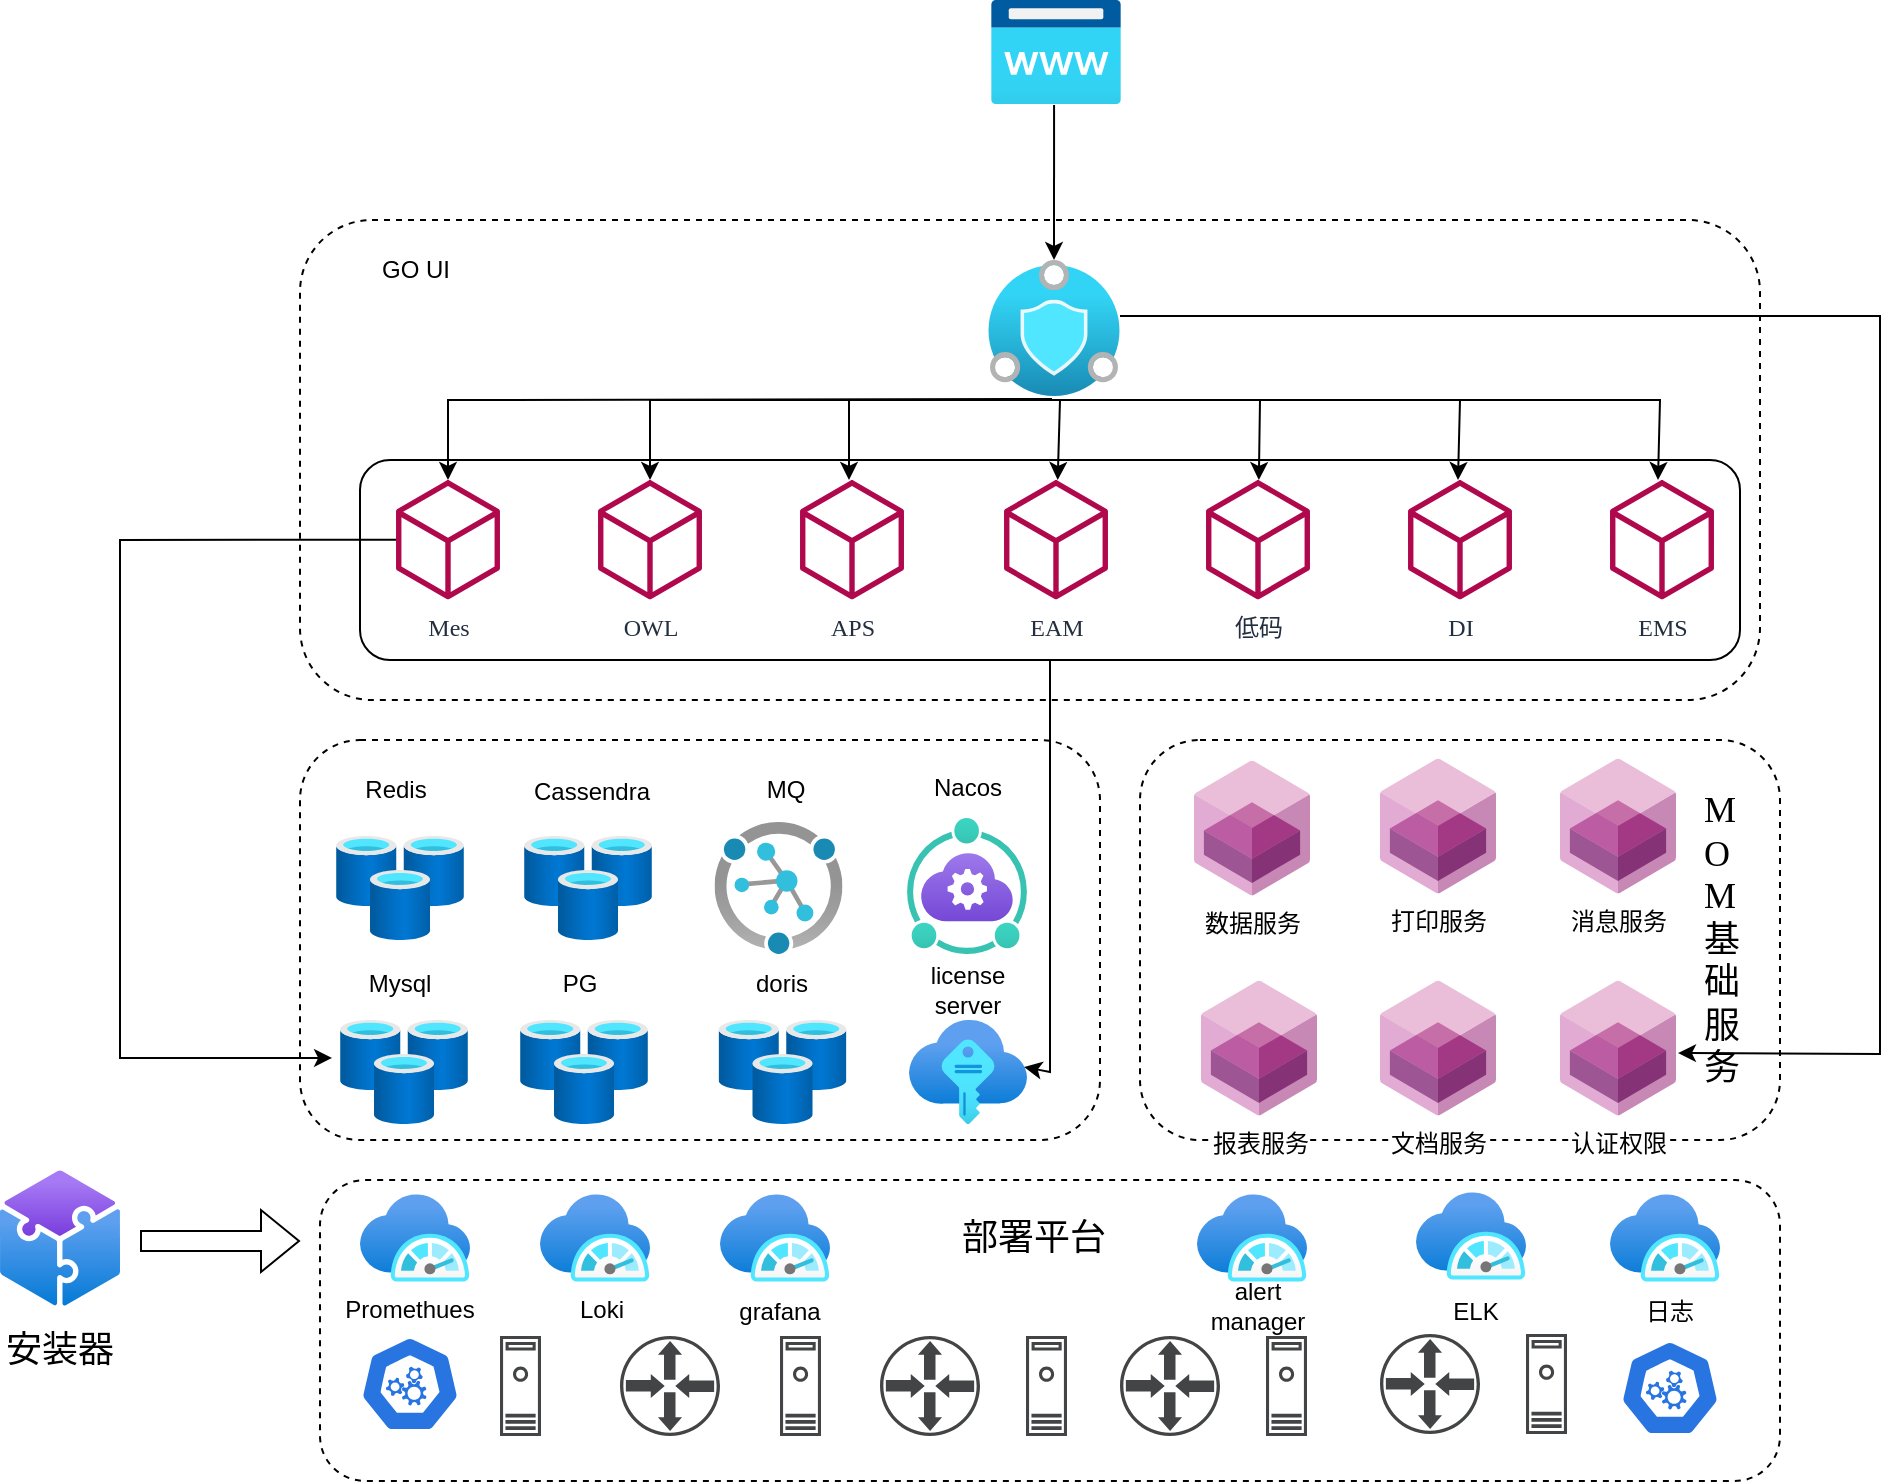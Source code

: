 <mxfile version="21.0.6" type="github">
  <diagram name="第 1 页" id="GkUpRgWgr7WP9c18bXzO">
    <mxGraphModel dx="1909" dy="1942" grid="1" gridSize="10" guides="1" tooltips="1" connect="1" arrows="1" fold="1" page="1" pageScale="1" pageWidth="827" pageHeight="1169" math="0" shadow="0">
      <root>
        <mxCell id="0" />
        <mxCell id="1" parent="0" />
        <mxCell id="T-1Ek754ZsedJuR4Ua0C-72" value="" style="rounded=1;whiteSpace=wrap;html=1;dashed=1;" vertex="1" parent="1">
          <mxGeometry x="440" y="360" width="320" height="200" as="geometry" />
        </mxCell>
        <mxCell id="T-1Ek754ZsedJuR4Ua0C-8" value="" style="rounded=1;whiteSpace=wrap;html=1;dashed=1;" vertex="1" parent="1">
          <mxGeometry x="30" y="580" width="730" height="150.5" as="geometry" />
        </mxCell>
        <mxCell id="T-1Ek754ZsedJuR4Ua0C-1" value="" style="sketch=0;pointerEvents=1;shadow=0;dashed=0;html=1;strokeColor=none;fillColor=#434445;aspect=fixed;labelPosition=center;verticalLabelPosition=bottom;verticalAlign=top;align=center;outlineConnect=0;shape=mxgraph.vvd.machine;" vertex="1" parent="1">
          <mxGeometry x="120" y="658" width="20.5" height="50" as="geometry" />
        </mxCell>
        <mxCell id="T-1Ek754ZsedJuR4Ua0C-2" value="" style="sketch=0;pointerEvents=1;shadow=0;dashed=0;html=1;strokeColor=none;fillColor=#434445;aspect=fixed;labelPosition=center;verticalLabelPosition=bottom;verticalAlign=top;align=center;outlineConnect=0;shape=mxgraph.vvd.machine;" vertex="1" parent="1">
          <mxGeometry x="260" y="658" width="20.5" height="50" as="geometry" />
        </mxCell>
        <mxCell id="T-1Ek754ZsedJuR4Ua0C-3" value="" style="sketch=0;pointerEvents=1;shadow=0;dashed=0;html=1;strokeColor=none;fillColor=#434445;aspect=fixed;labelPosition=center;verticalLabelPosition=bottom;verticalAlign=top;align=center;outlineConnect=0;shape=mxgraph.vvd.machine;" vertex="1" parent="1">
          <mxGeometry x="383" y="658" width="20.5" height="50" as="geometry" />
        </mxCell>
        <mxCell id="T-1Ek754ZsedJuR4Ua0C-4" value="" style="sketch=0;pointerEvents=1;shadow=0;dashed=0;html=1;strokeColor=none;fillColor=#434445;aspect=fixed;labelPosition=center;verticalLabelPosition=bottom;verticalAlign=top;align=center;outlineConnect=0;shape=mxgraph.vvd.physical_upstream_router;" vertex="1" parent="1">
          <mxGeometry x="180" y="658" width="50" height="50" as="geometry" />
        </mxCell>
        <mxCell id="T-1Ek754ZsedJuR4Ua0C-5" value="" style="sketch=0;pointerEvents=1;shadow=0;dashed=0;html=1;strokeColor=none;fillColor=#434445;aspect=fixed;labelPosition=center;verticalLabelPosition=bottom;verticalAlign=top;align=center;outlineConnect=0;shape=mxgraph.vvd.physical_upstream_router;" vertex="1" parent="1">
          <mxGeometry x="310" y="658" width="50" height="50" as="geometry" />
        </mxCell>
        <mxCell id="T-1Ek754ZsedJuR4Ua0C-6" value="" style="sketch=0;pointerEvents=1;shadow=0;dashed=0;html=1;strokeColor=none;fillColor=#434445;aspect=fixed;labelPosition=center;verticalLabelPosition=bottom;verticalAlign=top;align=center;outlineConnect=0;shape=mxgraph.vvd.machine;" vertex="1" parent="1">
          <mxGeometry x="503" y="658" width="20.5" height="50" as="geometry" />
        </mxCell>
        <mxCell id="T-1Ek754ZsedJuR4Ua0C-7" value="" style="sketch=0;pointerEvents=1;shadow=0;dashed=0;html=1;strokeColor=none;fillColor=#434445;aspect=fixed;labelPosition=center;verticalLabelPosition=bottom;verticalAlign=top;align=center;outlineConnect=0;shape=mxgraph.vvd.physical_upstream_router;" vertex="1" parent="1">
          <mxGeometry x="430" y="658" width="50" height="50" as="geometry" />
        </mxCell>
        <mxCell id="T-1Ek754ZsedJuR4Ua0C-10" value="" style="sketch=0;html=1;dashed=0;whitespace=wrap;fillColor=#2875E2;strokeColor=#ffffff;points=[[0.005,0.63,0],[0.1,0.2,0],[0.9,0.2,0],[0.5,0,0],[0.995,0.63,0],[0.72,0.99,0],[0.5,1,0],[0.28,0.99,0]];verticalLabelPosition=bottom;align=center;verticalAlign=top;shape=mxgraph.kubernetes.icon;prIcon=master" vertex="1" parent="1">
          <mxGeometry x="50" y="658" width="50" height="48" as="geometry" />
        </mxCell>
        <mxCell id="T-1Ek754ZsedJuR4Ua0C-11" value="" style="sketch=0;html=1;dashed=0;whitespace=wrap;fillColor=#2875E2;strokeColor=#ffffff;points=[[0.005,0.63,0],[0.1,0.2,0],[0.9,0.2,0],[0.5,0,0],[0.995,0.63,0],[0.72,0.99,0],[0.5,1,0],[0.28,0.99,0]];verticalLabelPosition=bottom;align=center;verticalAlign=top;shape=mxgraph.kubernetes.icon;prIcon=master" vertex="1" parent="1">
          <mxGeometry x="680" y="660" width="50" height="48" as="geometry" />
        </mxCell>
        <mxCell id="T-1Ek754ZsedJuR4Ua0C-12" value="&lt;font style=&quot;font-size: 18px;&quot;&gt;部署平台&lt;/font&gt;" style="text;html=1;strokeColor=none;fillColor=none;align=center;verticalAlign=middle;whiteSpace=wrap;rounded=0;" vertex="1" parent="1">
          <mxGeometry x="344" y="594" width="86" height="30" as="geometry" />
        </mxCell>
        <mxCell id="T-1Ek754ZsedJuR4Ua0C-16" value="" style="sketch=0;pointerEvents=1;shadow=0;dashed=0;html=1;strokeColor=none;fillColor=#434445;aspect=fixed;labelPosition=center;verticalLabelPosition=bottom;verticalAlign=top;align=center;outlineConnect=0;shape=mxgraph.vvd.machine;" vertex="1" parent="1">
          <mxGeometry x="633" y="657" width="20.5" height="50" as="geometry" />
        </mxCell>
        <mxCell id="T-1Ek754ZsedJuR4Ua0C-17" value="" style="sketch=0;pointerEvents=1;shadow=0;dashed=0;html=1;strokeColor=none;fillColor=#434445;aspect=fixed;labelPosition=center;verticalLabelPosition=bottom;verticalAlign=top;align=center;outlineConnect=0;shape=mxgraph.vvd.physical_upstream_router;" vertex="1" parent="1">
          <mxGeometry x="560" y="657" width="50" height="50" as="geometry" />
        </mxCell>
        <mxCell id="T-1Ek754ZsedJuR4Ua0C-22" value="" style="aspect=fixed;html=1;points=[];align=center;image;fontSize=12;image=img/lib/azure2/other/Azure_Support_Center_Blue.svg;" vertex="1" parent="1">
          <mxGeometry x="-130" y="575" width="60" height="68" as="geometry" />
        </mxCell>
        <mxCell id="T-1Ek754ZsedJuR4Ua0C-23" value="" style="shape=flexArrow;endArrow=classic;html=1;rounded=0;" edge="1" parent="1">
          <mxGeometry width="50" height="50" relative="1" as="geometry">
            <mxPoint x="-60" y="610.5" as="sourcePoint" />
            <mxPoint x="20" y="610.5" as="targetPoint" />
          </mxGeometry>
        </mxCell>
        <mxCell id="T-1Ek754ZsedJuR4Ua0C-24" value="&lt;font style=&quot;font-size: 18px;&quot;&gt;安装器&lt;/font&gt;" style="text;html=1;strokeColor=none;fillColor=none;align=center;verticalAlign=middle;whiteSpace=wrap;rounded=0;" vertex="1" parent="1">
          <mxGeometry x="-130" y="650" width="60" height="30" as="geometry" />
        </mxCell>
        <mxCell id="T-1Ek754ZsedJuR4Ua0C-26" value="" style="rounded=1;whiteSpace=wrap;html=1;dashed=1;" vertex="1" parent="1">
          <mxGeometry x="20" y="360" width="400" height="200" as="geometry" />
        </mxCell>
        <mxCell id="T-1Ek754ZsedJuR4Ua0C-31" value="" style="aspect=fixed;html=1;points=[];align=center;image;fontSize=12;image=img/lib/azure2/databases/Cache_Redis.svg;" vertex="1" parent="1">
          <mxGeometry x="38" y="408" width="64" height="52" as="geometry" />
        </mxCell>
        <mxCell id="T-1Ek754ZsedJuR4Ua0C-32" value="Redis" style="text;html=1;strokeColor=none;fillColor=none;align=center;verticalAlign=middle;whiteSpace=wrap;rounded=0;" vertex="1" parent="1">
          <mxGeometry x="38" y="370" width="60" height="30" as="geometry" />
        </mxCell>
        <mxCell id="T-1Ek754ZsedJuR4Ua0C-33" value="Mysql" style="text;html=1;strokeColor=none;fillColor=none;align=center;verticalAlign=middle;whiteSpace=wrap;rounded=0;" vertex="1" parent="1">
          <mxGeometry x="40" y="467" width="60" height="30" as="geometry" />
        </mxCell>
        <mxCell id="T-1Ek754ZsedJuR4Ua0C-34" value="PG" style="text;html=1;strokeColor=none;fillColor=none;align=center;verticalAlign=middle;whiteSpace=wrap;rounded=0;" vertex="1" parent="1">
          <mxGeometry x="130" y="467" width="60" height="30" as="geometry" />
        </mxCell>
        <mxCell id="T-1Ek754ZsedJuR4Ua0C-36" value="MQ" style="text;html=1;strokeColor=none;fillColor=none;align=center;verticalAlign=middle;whiteSpace=wrap;rounded=0;" vertex="1" parent="1">
          <mxGeometry x="233.25" y="370" width="60" height="30" as="geometry" />
        </mxCell>
        <mxCell id="T-1Ek754ZsedJuR4Ua0C-37" value="" style="aspect=fixed;html=1;points=[];align=center;image;fontSize=12;image=img/lib/azure2/monitor/SAP_Azure_Monitor.svg;" vertex="1" parent="1">
          <mxGeometry x="50" y="587" width="55" height="44" as="geometry" />
        </mxCell>
        <mxCell id="T-1Ek754ZsedJuR4Ua0C-38" value="" style="aspect=fixed;html=1;points=[];align=center;image;fontSize=12;image=img/lib/azure2/monitor/SAP_Azure_Monitor.svg;" vertex="1" parent="1">
          <mxGeometry x="140" y="587" width="55" height="44" as="geometry" />
        </mxCell>
        <mxCell id="T-1Ek754ZsedJuR4Ua0C-39" value="" style="aspect=fixed;html=1;points=[];align=center;image;fontSize=12;image=img/lib/azure2/monitor/SAP_Azure_Monitor.svg;" vertex="1" parent="1">
          <mxGeometry x="230" y="587" width="55" height="44" as="geometry" />
        </mxCell>
        <mxCell id="T-1Ek754ZsedJuR4Ua0C-40" value="" style="aspect=fixed;html=1;points=[];align=center;image;fontSize=12;image=img/lib/azure2/monitor/SAP_Azure_Monitor.svg;" vertex="1" parent="1">
          <mxGeometry x="468.5" y="587" width="55" height="44" as="geometry" />
        </mxCell>
        <mxCell id="T-1Ek754ZsedJuR4Ua0C-41" value="Promethues" style="text;html=1;strokeColor=none;fillColor=none;align=center;verticalAlign=middle;whiteSpace=wrap;rounded=0;" vertex="1" parent="1">
          <mxGeometry x="45" y="630" width="60" height="30" as="geometry" />
        </mxCell>
        <mxCell id="T-1Ek754ZsedJuR4Ua0C-42" value="Loki" style="text;html=1;strokeColor=none;fillColor=none;align=center;verticalAlign=middle;whiteSpace=wrap;rounded=0;" vertex="1" parent="1">
          <mxGeometry x="140.5" y="630" width="60" height="30" as="geometry" />
        </mxCell>
        <mxCell id="T-1Ek754ZsedJuR4Ua0C-43" value="grafana" style="text;html=1;strokeColor=none;fillColor=none;align=center;verticalAlign=middle;whiteSpace=wrap;rounded=0;" vertex="1" parent="1">
          <mxGeometry x="230" y="631" width="60" height="30" as="geometry" />
        </mxCell>
        <mxCell id="T-1Ek754ZsedJuR4Ua0C-44" value="" style="aspect=fixed;html=1;points=[];align=center;image;fontSize=12;image=img/lib/azure2/databases/Cache_Redis.svg;" vertex="1" parent="1">
          <mxGeometry x="40" y="500" width="64" height="52" as="geometry" />
        </mxCell>
        <mxCell id="T-1Ek754ZsedJuR4Ua0C-45" value="" style="aspect=fixed;html=1;points=[];align=center;image;fontSize=12;image=img/lib/azure2/databases/Cache_Redis.svg;" vertex="1" parent="1">
          <mxGeometry x="130" y="500" width="64" height="52" as="geometry" />
        </mxCell>
        <mxCell id="T-1Ek754ZsedJuR4Ua0C-46" value="" style="aspect=fixed;html=1;points=[];align=center;image;fontSize=12;image=img/lib/azure2/databases/Cache_Redis.svg;" vertex="1" parent="1">
          <mxGeometry x="229.25" y="500" width="64" height="52" as="geometry" />
        </mxCell>
        <mxCell id="T-1Ek754ZsedJuR4Ua0C-47" value="" style="aspect=fixed;html=1;points=[];align=center;image;fontSize=12;image=img/lib/azure2/databases/Cache_Redis.svg;" vertex="1" parent="1">
          <mxGeometry x="132" y="408" width="64" height="52" as="geometry" />
        </mxCell>
        <mxCell id="T-1Ek754ZsedJuR4Ua0C-49" value="" style="aspect=fixed;html=1;points=[];align=center;image;fontSize=12;image=img/lib/azure2/iot/Device_Provisioning_Services.svg;" vertex="1" parent="1">
          <mxGeometry x="227.25" y="401" width="64" height="66" as="geometry" />
        </mxCell>
        <mxCell id="T-1Ek754ZsedJuR4Ua0C-50" value="Cassendra" style="text;html=1;strokeColor=none;fillColor=none;align=center;verticalAlign=middle;whiteSpace=wrap;rounded=0;" vertex="1" parent="1">
          <mxGeometry x="136" y="371" width="60" height="30" as="geometry" />
        </mxCell>
        <mxCell id="T-1Ek754ZsedJuR4Ua0C-51" value="doris" style="text;html=1;strokeColor=none;fillColor=none;align=center;verticalAlign=middle;whiteSpace=wrap;rounded=0;" vertex="1" parent="1">
          <mxGeometry x="231.25" y="467" width="60" height="30" as="geometry" />
        </mxCell>
        <mxCell id="T-1Ek754ZsedJuR4Ua0C-52" value="" style="aspect=fixed;html=1;points=[];align=center;image;fontSize=12;image=img/lib/azure2/monitor/SAP_Azure_Monitor.svg;" vertex="1" parent="1">
          <mxGeometry x="578" y="586" width="55" height="44" as="geometry" />
        </mxCell>
        <mxCell id="T-1Ek754ZsedJuR4Ua0C-53" value="" style="aspect=fixed;html=1;points=[];align=center;image;fontSize=12;image=img/lib/azure2/monitor/SAP_Azure_Monitor.svg;" vertex="1" parent="1">
          <mxGeometry x="675" y="587" width="55" height="44" as="geometry" />
        </mxCell>
        <mxCell id="T-1Ek754ZsedJuR4Ua0C-54" value="alert manager" style="text;html=1;strokeColor=none;fillColor=none;align=center;verticalAlign=middle;whiteSpace=wrap;rounded=0;" vertex="1" parent="1">
          <mxGeometry x="468.5" y="628" width="60" height="30" as="geometry" />
        </mxCell>
        <mxCell id="T-1Ek754ZsedJuR4Ua0C-55" value="ELK" style="text;html=1;strokeColor=none;fillColor=none;align=center;verticalAlign=middle;whiteSpace=wrap;rounded=0;" vertex="1" parent="1">
          <mxGeometry x="578" y="631" width="60" height="30" as="geometry" />
        </mxCell>
        <mxCell id="T-1Ek754ZsedJuR4Ua0C-56" value="" style="aspect=fixed;html=1;points=[];align=center;image;fontSize=12;image=img/lib/azure2/other/Azure_Network_Function_Manager.svg;" vertex="1" parent="1">
          <mxGeometry x="323.5" y="399" width="60" height="68" as="geometry" />
        </mxCell>
        <mxCell id="T-1Ek754ZsedJuR4Ua0C-58" value="Nacos" style="text;html=1;strokeColor=none;fillColor=none;align=center;verticalAlign=middle;whiteSpace=wrap;rounded=0;" vertex="1" parent="1">
          <mxGeometry x="323.5" y="369" width="60" height="30" as="geometry" />
        </mxCell>
        <mxCell id="T-1Ek754ZsedJuR4Ua0C-19" value="" style="aspect=fixed;html=1;points=[];align=center;image;fontSize=12;image=img/lib/azure2/other/SSH_Keys.svg;" vertex="1" parent="1">
          <mxGeometry x="324.5" y="500" width="59" height="52.06" as="geometry" />
        </mxCell>
        <mxCell id="T-1Ek754ZsedJuR4Ua0C-59" value="license server" style="text;html=1;strokeColor=none;fillColor=none;align=center;verticalAlign=middle;whiteSpace=wrap;rounded=0;" vertex="1" parent="1">
          <mxGeometry x="323.5" y="470" width="60" height="30" as="geometry" />
        </mxCell>
        <mxCell id="T-1Ek754ZsedJuR4Ua0C-60" value="数据服务" style="aspect=fixed;html=1;points=[];align=center;image;fontSize=12;image=img/lib/azure2/other/Reserved_Capacity.svg;" vertex="1" parent="1">
          <mxGeometry x="467" y="370" width="58.0" height="68" as="geometry" />
        </mxCell>
        <mxCell id="T-1Ek754ZsedJuR4Ua0C-61" value="打印服务" style="aspect=fixed;html=1;points=[];align=center;image;fontSize=12;image=img/lib/azure2/other/Reserved_Capacity.svg;" vertex="1" parent="1">
          <mxGeometry x="560" y="369" width="58.0" height="68" as="geometry" />
        </mxCell>
        <mxCell id="T-1Ek754ZsedJuR4Ua0C-66" value="消息服务" style="aspect=fixed;html=1;points=[];align=center;image;fontSize=12;image=img/lib/azure2/other/Reserved_Capacity.svg;" vertex="1" parent="1">
          <mxGeometry x="650" y="369" width="58.0" height="68" as="geometry" />
        </mxCell>
        <mxCell id="T-1Ek754ZsedJuR4Ua0C-69" value="报表服务" style="aspect=fixed;html=1;points=[];align=center;image;fontSize=12;image=img/lib/azure2/other/Reserved_Capacity.svg;" vertex="1" parent="1">
          <mxGeometry x="470.5" y="480" width="58.0" height="68" as="geometry" />
        </mxCell>
        <mxCell id="T-1Ek754ZsedJuR4Ua0C-70" value="文档服务" style="aspect=fixed;html=1;points=[];align=center;image;fontSize=12;image=img/lib/azure2/other/Reserved_Capacity.svg;" vertex="1" parent="1">
          <mxGeometry x="560" y="480" width="58.0" height="68" as="geometry" />
        </mxCell>
        <mxCell id="T-1Ek754ZsedJuR4Ua0C-71" value="认证权限" style="aspect=fixed;html=1;points=[];align=center;image;fontSize=12;image=img/lib/azure2/other/Reserved_Capacity.svg;" vertex="1" parent="1">
          <mxGeometry x="650" y="480" width="58.0" height="68" as="geometry" />
        </mxCell>
        <mxCell id="T-1Ek754ZsedJuR4Ua0C-73" value="&lt;span style=&quot;font-size: 18px;&quot;&gt;M&lt;br&gt;O&lt;br&gt;M&lt;br&gt;基&lt;br&gt;础&lt;br&gt;服&lt;br&gt;务&lt;/span&gt;" style="text;html=1;strokeColor=none;fillColor=none;align=left;verticalAlign=middle;whiteSpace=wrap;rounded=0;fontFamily=Verdana;horizontal=1;direction=east;" vertex="1" parent="1">
          <mxGeometry x="720" y="386.25" width="22" height="147.5" as="geometry" />
        </mxCell>
        <mxCell id="T-1Ek754ZsedJuR4Ua0C-74" value="" style="rounded=1;whiteSpace=wrap;html=1;dashed=1;" vertex="1" parent="1">
          <mxGeometry x="20" y="100" width="730" height="240" as="geometry" />
        </mxCell>
        <mxCell id="T-1Ek754ZsedJuR4Ua0C-75" value="GO UI" style="text;html=1;strokeColor=none;fillColor=none;align=center;verticalAlign=middle;whiteSpace=wrap;rounded=0;" vertex="1" parent="1">
          <mxGeometry x="47.5" y="110" width="60" height="30" as="geometry" />
        </mxCell>
        <mxCell id="T-1Ek754ZsedJuR4Ua0C-78" value="Mes" style="sketch=0;outlineConnect=0;fontColor=#232F3E;gradientColor=none;fillColor=#B0084D;strokeColor=none;dashed=0;verticalLabelPosition=bottom;verticalAlign=top;align=center;html=1;fontSize=12;fontStyle=0;aspect=fixed;pointerEvents=1;shape=mxgraph.aws4.resources;rounded=0;fontFamily=Verdana;" vertex="1" parent="1">
          <mxGeometry x="68" y="230" width="52" height="59.65" as="geometry" />
        </mxCell>
        <mxCell id="T-1Ek754ZsedJuR4Ua0C-82" value="" style="endArrow=classic;html=1;rounded=0;fontFamily=Verdana;fontSize=12;fontColor=default;entryX=-0.062;entryY=0.365;entryDx=0;entryDy=0;entryPerimeter=0;" edge="1" parent="1" source="T-1Ek754ZsedJuR4Ua0C-78" target="T-1Ek754ZsedJuR4Ua0C-44">
          <mxGeometry width="50" height="50" relative="1" as="geometry">
            <mxPoint x="390" y="320" as="sourcePoint" />
            <mxPoint x="440" y="270" as="targetPoint" />
            <Array as="points">
              <mxPoint x="-70" y="260" />
              <mxPoint x="-70" y="519" />
            </Array>
          </mxGeometry>
        </mxCell>
        <mxCell id="T-1Ek754ZsedJuR4Ua0C-84" value="" style="aspect=fixed;html=1;points=[];align=center;image;fontSize=12;image=img/lib/azure2/other/Azure_Sphere.svg;rounded=0;fontFamily=Verdana;fontColor=default;fillColor=none;gradientColor=none;" vertex="1" parent="1">
          <mxGeometry x="364" y="120" width="66" height="68" as="geometry" />
        </mxCell>
        <mxCell id="T-1Ek754ZsedJuR4Ua0C-86" value="OWL" style="sketch=0;outlineConnect=0;fontColor=#232F3E;gradientColor=none;fillColor=#B0084D;strokeColor=none;dashed=0;verticalLabelPosition=bottom;verticalAlign=top;align=center;html=1;fontSize=12;fontStyle=0;aspect=fixed;pointerEvents=1;shape=mxgraph.aws4.resources;rounded=0;fontFamily=Verdana;" vertex="1" parent="1">
          <mxGeometry x="169" y="230" width="52" height="59.65" as="geometry" />
        </mxCell>
        <mxCell id="T-1Ek754ZsedJuR4Ua0C-87" value="APS" style="sketch=0;outlineConnect=0;fontColor=#232F3E;gradientColor=none;fillColor=#B0084D;strokeColor=none;dashed=0;verticalLabelPosition=bottom;verticalAlign=top;align=center;html=1;fontSize=12;fontStyle=0;aspect=fixed;pointerEvents=1;shape=mxgraph.aws4.resources;rounded=0;fontFamily=Verdana;" vertex="1" parent="1">
          <mxGeometry x="270" y="230" width="52" height="59.65" as="geometry" />
        </mxCell>
        <mxCell id="T-1Ek754ZsedJuR4Ua0C-88" value="EAM" style="sketch=0;outlineConnect=0;fontColor=#232F3E;gradientColor=none;fillColor=#B0084D;strokeColor=none;dashed=0;verticalLabelPosition=bottom;verticalAlign=top;align=center;html=1;fontSize=12;fontStyle=0;aspect=fixed;pointerEvents=1;shape=mxgraph.aws4.resources;rounded=0;fontFamily=Verdana;" vertex="1" parent="1">
          <mxGeometry x="372" y="230" width="52" height="59.65" as="geometry" />
        </mxCell>
        <mxCell id="T-1Ek754ZsedJuR4Ua0C-89" value="低码" style="sketch=0;outlineConnect=0;fontColor=#232F3E;gradientColor=none;fillColor=#B0084D;strokeColor=none;dashed=0;verticalLabelPosition=bottom;verticalAlign=top;align=center;html=1;fontSize=12;fontStyle=0;aspect=fixed;pointerEvents=1;shape=mxgraph.aws4.resources;rounded=0;fontFamily=Verdana;" vertex="1" parent="1">
          <mxGeometry x="473" y="230" width="52" height="59.65" as="geometry" />
        </mxCell>
        <mxCell id="T-1Ek754ZsedJuR4Ua0C-90" value="DI" style="sketch=0;outlineConnect=0;fontColor=#232F3E;gradientColor=none;fillColor=#B0084D;strokeColor=none;dashed=0;verticalLabelPosition=bottom;verticalAlign=top;align=center;html=1;fontSize=12;fontStyle=0;aspect=fixed;pointerEvents=1;shape=mxgraph.aws4.resources;rounded=0;fontFamily=Verdana;" vertex="1" parent="1">
          <mxGeometry x="574" y="230" width="52" height="59.65" as="geometry" />
        </mxCell>
        <mxCell id="T-1Ek754ZsedJuR4Ua0C-91" value="EMS" style="sketch=0;outlineConnect=0;fontColor=#232F3E;gradientColor=none;fillColor=#B0084D;strokeColor=none;dashed=0;verticalLabelPosition=bottom;verticalAlign=top;align=center;html=1;fontSize=12;fontStyle=0;aspect=fixed;pointerEvents=1;shape=mxgraph.aws4.resources;rounded=0;fontFamily=Verdana;" vertex="1" parent="1">
          <mxGeometry x="675" y="230" width="52" height="59.65" as="geometry" />
        </mxCell>
        <mxCell id="T-1Ek754ZsedJuR4Ua0C-92" value="日志" style="text;html=1;strokeColor=none;fillColor=none;align=center;verticalAlign=middle;whiteSpace=wrap;rounded=0;" vertex="1" parent="1">
          <mxGeometry x="675" y="631" width="60" height="30" as="geometry" />
        </mxCell>
        <mxCell id="T-1Ek754ZsedJuR4Ua0C-94" value="" style="aspect=fixed;html=1;points=[];align=center;image;fontSize=12;image=img/lib/azure2/app_services/App_Service_Domains.svg;rounded=0;fontFamily=Verdana;fontColor=default;fillColor=none;gradientColor=none;" vertex="1" parent="1">
          <mxGeometry x="365.5" y="-10" width="65" height="52" as="geometry" />
        </mxCell>
        <mxCell id="T-1Ek754ZsedJuR4Ua0C-95" value="" style="endArrow=classic;html=1;rounded=0;fontFamily=Verdana;fontSize=12;fontColor=default;exitX=0.485;exitY=1.01;exitDx=0;exitDy=0;exitPerimeter=0;" edge="1" parent="1" source="T-1Ek754ZsedJuR4Ua0C-94" target="T-1Ek754ZsedJuR4Ua0C-84">
          <mxGeometry width="50" height="50" relative="1" as="geometry">
            <mxPoint x="390" y="190" as="sourcePoint" />
            <mxPoint x="440" y="140" as="targetPoint" />
          </mxGeometry>
        </mxCell>
        <mxCell id="T-1Ek754ZsedJuR4Ua0C-96" value="" style="endArrow=classic;html=1;rounded=0;fontFamily=Verdana;fontSize=12;fontColor=default;exitX=0.485;exitY=1.022;exitDx=0;exitDy=0;exitPerimeter=0;" edge="1" parent="1" source="T-1Ek754ZsedJuR4Ua0C-84" target="T-1Ek754ZsedJuR4Ua0C-78">
          <mxGeometry width="50" height="50" relative="1" as="geometry">
            <mxPoint x="440" y="150" as="sourcePoint" />
            <mxPoint x="490" y="100" as="targetPoint" />
            <Array as="points">
              <mxPoint x="94" y="190" />
            </Array>
          </mxGeometry>
        </mxCell>
        <mxCell id="T-1Ek754ZsedJuR4Ua0C-98" value="" style="endArrow=classic;html=1;rounded=0;fontFamily=Verdana;fontSize=12;fontColor=default;" edge="1" parent="1" target="T-1Ek754ZsedJuR4Ua0C-86">
          <mxGeometry width="50" height="50" relative="1" as="geometry">
            <mxPoint x="400" y="190" as="sourcePoint" />
            <mxPoint x="440" y="140" as="targetPoint" />
            <Array as="points">
              <mxPoint x="195" y="190" />
            </Array>
          </mxGeometry>
        </mxCell>
        <mxCell id="T-1Ek754ZsedJuR4Ua0C-99" value="" style="endArrow=classic;html=1;rounded=0;fontFamily=Verdana;fontSize=12;fontColor=default;" edge="1" parent="1">
          <mxGeometry width="50" height="50" relative="1" as="geometry">
            <mxPoint x="400" y="190" as="sourcePoint" />
            <mxPoint x="294.5" y="230" as="targetPoint" />
            <Array as="points">
              <mxPoint x="294.5" y="190" />
            </Array>
          </mxGeometry>
        </mxCell>
        <mxCell id="T-1Ek754ZsedJuR4Ua0C-100" value="" style="endArrow=classic;html=1;rounded=0;fontFamily=Verdana;fontSize=12;fontColor=default;" edge="1" parent="1" target="T-1Ek754ZsedJuR4Ua0C-88">
          <mxGeometry width="50" height="50" relative="1" as="geometry">
            <mxPoint x="400" y="190" as="sourcePoint" />
            <mxPoint x="440" y="140" as="targetPoint" />
          </mxGeometry>
        </mxCell>
        <mxCell id="T-1Ek754ZsedJuR4Ua0C-101" value="" style="endArrow=classic;html=1;rounded=0;fontFamily=Verdana;fontSize=12;fontColor=default;" edge="1" parent="1" target="T-1Ek754ZsedJuR4Ua0C-89">
          <mxGeometry width="50" height="50" relative="1" as="geometry">
            <mxPoint x="400" y="190" as="sourcePoint" />
            <mxPoint x="440" y="140" as="targetPoint" />
            <Array as="points">
              <mxPoint x="500" y="190" />
            </Array>
          </mxGeometry>
        </mxCell>
        <mxCell id="T-1Ek754ZsedJuR4Ua0C-102" value="" style="endArrow=classic;html=1;rounded=0;fontFamily=Verdana;fontSize=12;fontColor=default;" edge="1" parent="1">
          <mxGeometry width="50" height="50" relative="1" as="geometry">
            <mxPoint x="500" y="190" as="sourcePoint" />
            <mxPoint x="599" y="230" as="targetPoint" />
            <Array as="points">
              <mxPoint x="600" y="190" />
            </Array>
          </mxGeometry>
        </mxCell>
        <mxCell id="T-1Ek754ZsedJuR4Ua0C-103" value="" style="endArrow=classic;html=1;rounded=0;fontFamily=Verdana;fontSize=12;fontColor=default;" edge="1" parent="1">
          <mxGeometry width="50" height="50" relative="1" as="geometry">
            <mxPoint x="600" y="190" as="sourcePoint" />
            <mxPoint x="699" y="230" as="targetPoint" />
            <Array as="points">
              <mxPoint x="700" y="190" />
            </Array>
          </mxGeometry>
        </mxCell>
        <mxCell id="T-1Ek754ZsedJuR4Ua0C-104" value="" style="endArrow=classic;html=1;rounded=0;fontFamily=Verdana;fontSize=12;fontColor=default;entryX=1.017;entryY=0.537;entryDx=0;entryDy=0;entryPerimeter=0;" edge="1" parent="1" target="T-1Ek754ZsedJuR4Ua0C-71">
          <mxGeometry width="50" height="50" relative="1" as="geometry">
            <mxPoint x="430" y="148" as="sourcePoint" />
            <mxPoint x="529" y="188" as="targetPoint" />
            <Array as="points">
              <mxPoint x="810" y="148" />
              <mxPoint x="810" y="517" />
            </Array>
          </mxGeometry>
        </mxCell>
        <mxCell id="T-1Ek754ZsedJuR4Ua0C-107" value="" style="rounded=1;whiteSpace=wrap;html=1;fontFamily=Verdana;fontSize=12;fontColor=default;fillColor=none;gradientColor=none;" vertex="1" parent="1">
          <mxGeometry x="50" y="220" width="690" height="100" as="geometry" />
        </mxCell>
        <mxCell id="T-1Ek754ZsedJuR4Ua0C-108" value="" style="endArrow=classic;html=1;rounded=0;fontFamily=Verdana;fontSize=12;fontColor=default;exitX=0.5;exitY=1;exitDx=0;exitDy=0;entryX=0.975;entryY=0.451;entryDx=0;entryDy=0;entryPerimeter=0;" edge="1" parent="1" source="T-1Ek754ZsedJuR4Ua0C-107" target="T-1Ek754ZsedJuR4Ua0C-19">
          <mxGeometry width="50" height="50" relative="1" as="geometry">
            <mxPoint x="390" y="250" as="sourcePoint" />
            <mxPoint x="440" y="200" as="targetPoint" />
            <Array as="points">
              <mxPoint x="395" y="526" />
            </Array>
          </mxGeometry>
        </mxCell>
      </root>
    </mxGraphModel>
  </diagram>
</mxfile>
